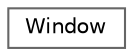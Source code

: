 digraph "Graphical Class Hierarchy"
{
 // LATEX_PDF_SIZE
  bgcolor="transparent";
  edge [fontname=Helvetica,fontsize=10,labelfontname=Helvetica,labelfontsize=10];
  node [fontname=Helvetica,fontsize=10,shape=box,height=0.2,width=0.4];
  rankdir="LR";
  Node0 [id="Node000000",label="Window",height=0.2,width=0.4,color="grey40", fillcolor="white", style="filled",URL="$d9/dbf/class_window.html",tooltip="Represents a window in the application."];
}
